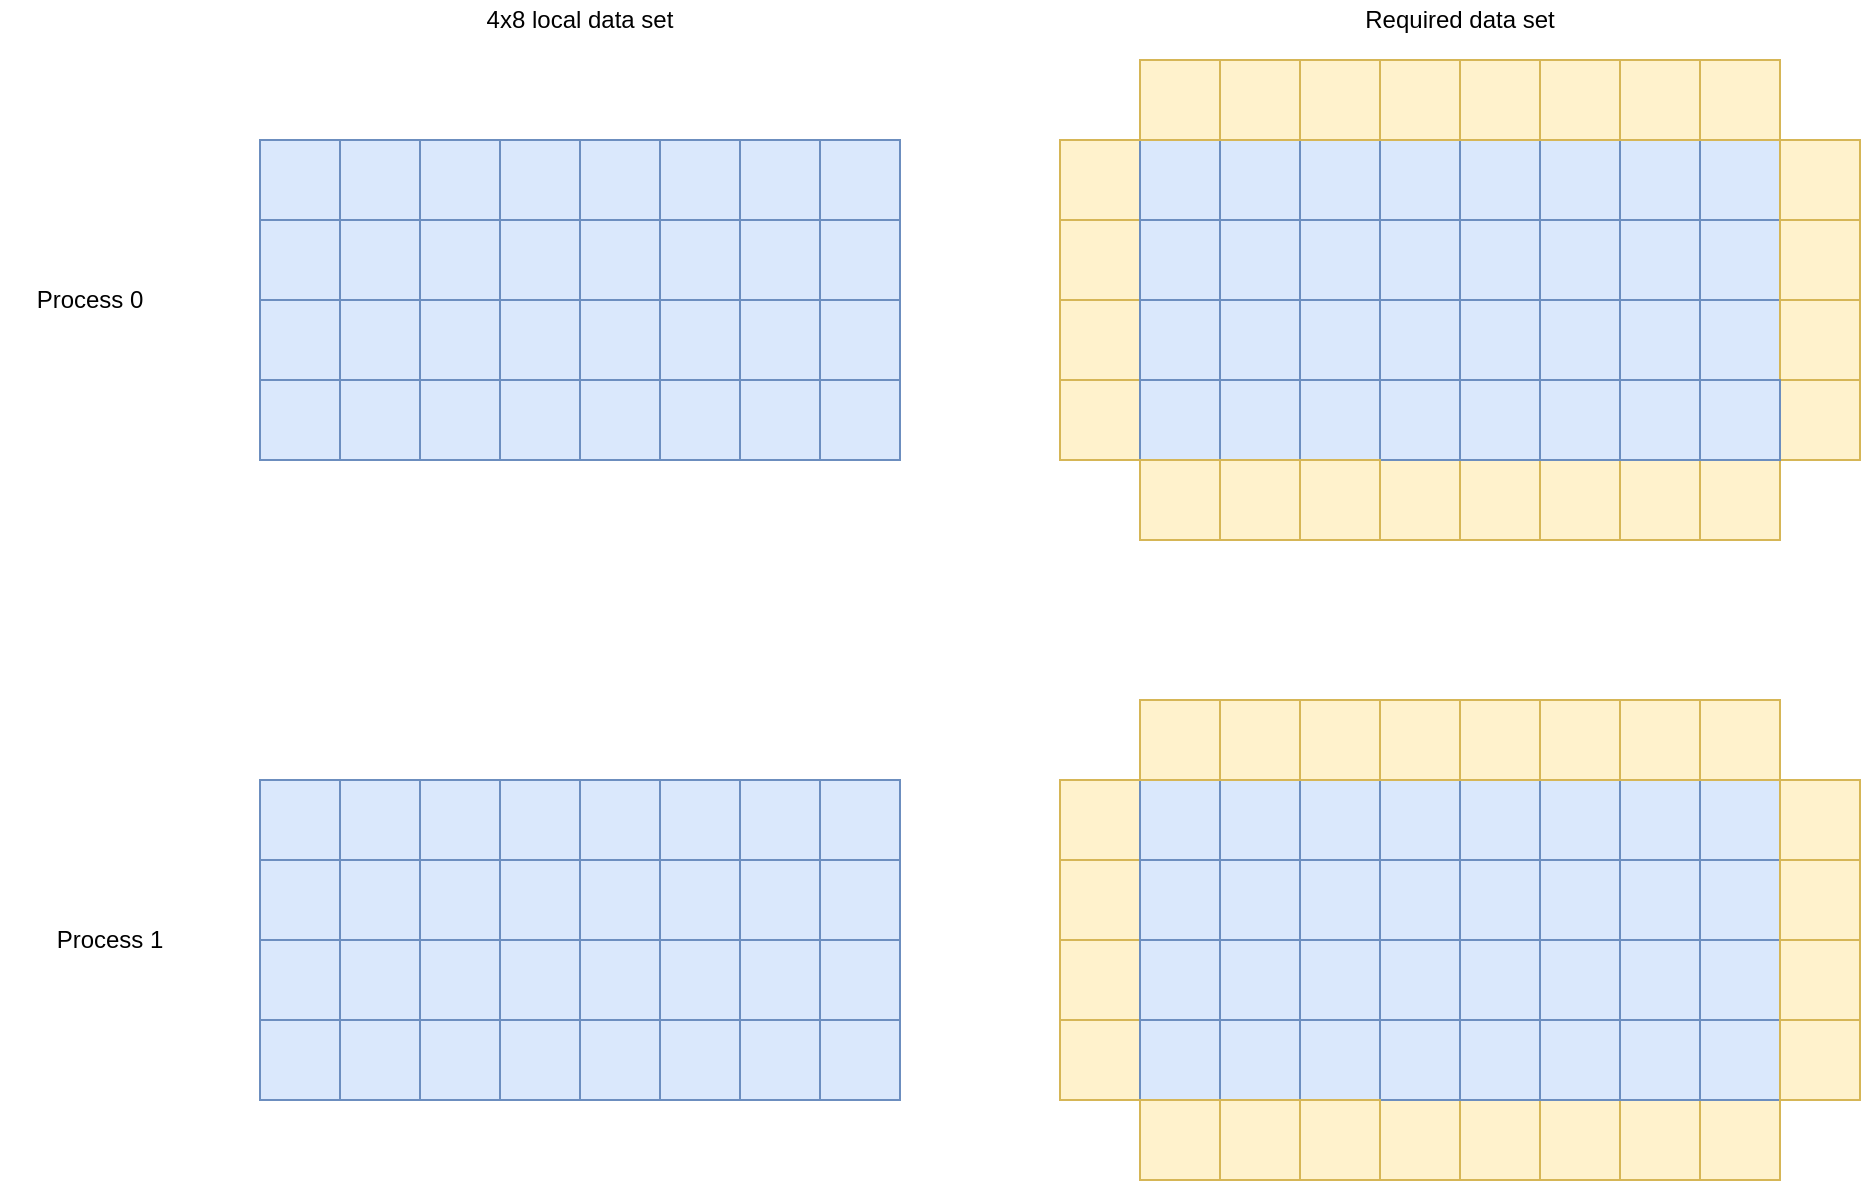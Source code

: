 <mxfile version="13.9.7" type="github"><diagram id="HZfbI1szdyYGrwidaAlg" name="Page-1"><mxGraphModel dx="1650" dy="1141" grid="1" gridSize="10" guides="1" tooltips="1" connect="1" arrows="1" fold="1" page="1" pageScale="1" pageWidth="850" pageHeight="1100" math="0" shadow="0"><root><mxCell id="0"/><mxCell id="1" parent="0"/><mxCell id="8Pho85jAipTzLvh0HM8t-1" value="" style="rounded=0;whiteSpace=wrap;html=1;fillColor=#dae8fc;strokeColor=#6c8ebf;" parent="1" vertex="1"><mxGeometry y="160" width="40" height="40" as="geometry"/></mxCell><mxCell id="8Pho85jAipTzLvh0HM8t-2" value="" style="rounded=0;whiteSpace=wrap;html=1;fillColor=#dae8fc;strokeColor=#6c8ebf;" parent="1" vertex="1"><mxGeometry y="200" width="40" height="40" as="geometry"/></mxCell><mxCell id="8Pho85jAipTzLvh0HM8t-3" value="" style="rounded=0;whiteSpace=wrap;html=1;fillColor=#dae8fc;strokeColor=#6c8ebf;" parent="1" vertex="1"><mxGeometry y="240" width="40" height="40" as="geometry"/></mxCell><mxCell id="8Pho85jAipTzLvh0HM8t-4" value="" style="rounded=0;whiteSpace=wrap;html=1;fillColor=#dae8fc;strokeColor=#6c8ebf;" parent="1" vertex="1"><mxGeometry x="40" y="160" width="40" height="40" as="geometry"/></mxCell><mxCell id="8Pho85jAipTzLvh0HM8t-5" value="" style="rounded=0;whiteSpace=wrap;html=1;fillColor=#dae8fc;strokeColor=#6c8ebf;" parent="1" vertex="1"><mxGeometry x="40" y="200" width="40" height="40" as="geometry"/></mxCell><mxCell id="8Pho85jAipTzLvh0HM8t-6" value="" style="rounded=0;whiteSpace=wrap;html=1;fillColor=#dae8fc;strokeColor=#6c8ebf;" parent="1" vertex="1"><mxGeometry x="40" y="240" width="40" height="40" as="geometry"/></mxCell><mxCell id="8Pho85jAipTzLvh0HM8t-7" value="" style="rounded=0;whiteSpace=wrap;html=1;fillColor=#dae8fc;strokeColor=#6c8ebf;" parent="1" vertex="1"><mxGeometry x="80" y="160" width="40" height="40" as="geometry"/></mxCell><mxCell id="8Pho85jAipTzLvh0HM8t-8" value="" style="rounded=0;whiteSpace=wrap;html=1;fillColor=#dae8fc;strokeColor=#6c8ebf;" parent="1" vertex="1"><mxGeometry x="80" y="200" width="40" height="40" as="geometry"/></mxCell><mxCell id="8Pho85jAipTzLvh0HM8t-9" value="" style="rounded=0;whiteSpace=wrap;html=1;fillColor=#dae8fc;strokeColor=#6c8ebf;" parent="1" vertex="1"><mxGeometry x="80" y="240" width="40" height="40" as="geometry"/></mxCell><mxCell id="8Pho85jAipTzLvh0HM8t-10" value="" style="rounded=0;whiteSpace=wrap;html=1;fillColor=#dae8fc;strokeColor=#6c8ebf;" parent="1" vertex="1"><mxGeometry x="120" y="160" width="40" height="40" as="geometry"/></mxCell><mxCell id="8Pho85jAipTzLvh0HM8t-11" value="" style="rounded=0;whiteSpace=wrap;html=1;fillColor=#dae8fc;strokeColor=#6c8ebf;" parent="1" vertex="1"><mxGeometry x="120" y="200" width="40" height="40" as="geometry"/></mxCell><mxCell id="8Pho85jAipTzLvh0HM8t-12" value="" style="rounded=0;whiteSpace=wrap;html=1;fillColor=#dae8fc;strokeColor=#6c8ebf;" parent="1" vertex="1"><mxGeometry x="120" y="240" width="40" height="40" as="geometry"/></mxCell><mxCell id="8Pho85jAipTzLvh0HM8t-13" value="" style="rounded=0;whiteSpace=wrap;html=1;fillColor=#dae8fc;strokeColor=#6c8ebf;" parent="1" vertex="1"><mxGeometry x="160" y="160" width="40" height="40" as="geometry"/></mxCell><mxCell id="8Pho85jAipTzLvh0HM8t-14" value="" style="rounded=0;whiteSpace=wrap;html=1;fillColor=#dae8fc;strokeColor=#6c8ebf;" parent="1" vertex="1"><mxGeometry x="160" y="200" width="40" height="40" as="geometry"/></mxCell><mxCell id="8Pho85jAipTzLvh0HM8t-15" value="" style="rounded=0;whiteSpace=wrap;html=1;fillColor=#dae8fc;strokeColor=#6c8ebf;" parent="1" vertex="1"><mxGeometry x="160" y="240" width="40" height="40" as="geometry"/></mxCell><mxCell id="8Pho85jAipTzLvh0HM8t-16" value="Process 0" style="text;html=1;strokeColor=none;fillColor=none;align=center;verticalAlign=middle;whiteSpace=wrap;rounded=0;" parent="1" vertex="1"><mxGeometry x="-130" y="230" width="90" height="20" as="geometry"/></mxCell><mxCell id="8Pho85jAipTzLvh0HM8t-17" value="4x8 local data set" style="text;html=1;strokeColor=none;fillColor=none;align=center;verticalAlign=middle;whiteSpace=wrap;rounded=0;" parent="1" vertex="1"><mxGeometry x="100" y="90" width="120" height="20" as="geometry"/></mxCell><mxCell id="8Pho85jAipTzLvh0HM8t-18" value="Process 1" style="text;html=1;strokeColor=none;fillColor=none;align=center;verticalAlign=middle;whiteSpace=wrap;rounded=0;" parent="1" vertex="1"><mxGeometry x="-120" y="550" width="90" height="20" as="geometry"/></mxCell><mxCell id="8Pho85jAipTzLvh0HM8t-19" value="" style="rounded=0;whiteSpace=wrap;html=1;fillColor=#dae8fc;strokeColor=#6c8ebf;" parent="1" vertex="1"><mxGeometry x="120" y="480" width="40" height="40" as="geometry"/></mxCell><mxCell id="8Pho85jAipTzLvh0HM8t-20" value="" style="rounded=0;whiteSpace=wrap;html=1;fillColor=#dae8fc;strokeColor=#6c8ebf;" parent="1" vertex="1"><mxGeometry x="120" y="520" width="40" height="40" as="geometry"/></mxCell><mxCell id="8Pho85jAipTzLvh0HM8t-21" value="" style="rounded=0;whiteSpace=wrap;html=1;fillColor=#dae8fc;strokeColor=#6c8ebf;" parent="1" vertex="1"><mxGeometry y="560" width="40" height="40" as="geometry"/></mxCell><mxCell id="8Pho85jAipTzLvh0HM8t-22" value="" style="rounded=0;whiteSpace=wrap;html=1;fillColor=#dae8fc;strokeColor=#6c8ebf;" parent="1" vertex="1"><mxGeometry x="40" y="480" width="40" height="40" as="geometry"/></mxCell><mxCell id="8Pho85jAipTzLvh0HM8t-23" value="" style="rounded=0;whiteSpace=wrap;html=1;fillColor=#dae8fc;strokeColor=#6c8ebf;" parent="1" vertex="1"><mxGeometry x="40" y="520" width="40" height="40" as="geometry"/></mxCell><mxCell id="8Pho85jAipTzLvh0HM8t-24" value="" style="rounded=0;whiteSpace=wrap;html=1;fillColor=#dae8fc;strokeColor=#6c8ebf;" parent="1" vertex="1"><mxGeometry x="40" y="560" width="40" height="40" as="geometry"/></mxCell><mxCell id="8Pho85jAipTzLvh0HM8t-25" value="" style="rounded=0;whiteSpace=wrap;html=1;fillColor=#dae8fc;strokeColor=#6c8ebf;" parent="1" vertex="1"><mxGeometry x="80" y="480" width="40" height="40" as="geometry"/></mxCell><mxCell id="8Pho85jAipTzLvh0HM8t-26" value="" style="rounded=0;whiteSpace=wrap;html=1;fillColor=#dae8fc;strokeColor=#6c8ebf;" parent="1" vertex="1"><mxGeometry x="80" y="520" width="40" height="40" as="geometry"/></mxCell><mxCell id="8Pho85jAipTzLvh0HM8t-27" value="" style="rounded=0;whiteSpace=wrap;html=1;fillColor=#dae8fc;strokeColor=#6c8ebf;" parent="1" vertex="1"><mxGeometry x="80" y="560" width="40" height="40" as="geometry"/></mxCell><mxCell id="8Pho85jAipTzLvh0HM8t-29" value="" style="rounded=0;whiteSpace=wrap;html=1;fillColor=#dae8fc;strokeColor=#6c8ebf;" parent="1" vertex="1"><mxGeometry y="520" width="40" height="40" as="geometry"/></mxCell><mxCell id="8Pho85jAipTzLvh0HM8t-30" value="" style="rounded=0;whiteSpace=wrap;html=1;fillColor=#dae8fc;strokeColor=#6c8ebf;" parent="1" vertex="1"><mxGeometry x="120" y="560" width="40" height="40" as="geometry"/></mxCell><mxCell id="8Pho85jAipTzLvh0HM8t-31" value="" style="rounded=0;whiteSpace=wrap;html=1;fillColor=#dae8fc;strokeColor=#6c8ebf;" parent="1" vertex="1"><mxGeometry x="160" y="480" width="40" height="40" as="geometry"/></mxCell><mxCell id="8Pho85jAipTzLvh0HM8t-32" value="" style="rounded=0;whiteSpace=wrap;html=1;fillColor=#dae8fc;strokeColor=#6c8ebf;" parent="1" vertex="1"><mxGeometry x="160" y="520" width="40" height="40" as="geometry"/></mxCell><mxCell id="8Pho85jAipTzLvh0HM8t-33" value="" style="rounded=0;whiteSpace=wrap;html=1;fillColor=#dae8fc;strokeColor=#6c8ebf;" parent="1" vertex="1"><mxGeometry x="160" y="560" width="40" height="40" as="geometry"/></mxCell><mxCell id="8Pho85jAipTzLvh0HM8t-40" value="" style="rounded=0;whiteSpace=wrap;html=1;fillColor=#dae8fc;strokeColor=#6c8ebf;" parent="1" vertex="1"><mxGeometry x="560" y="160" width="40" height="40" as="geometry"/></mxCell><mxCell id="8Pho85jAipTzLvh0HM8t-41" value="" style="rounded=0;whiteSpace=wrap;html=1;fillColor=#dae8fc;strokeColor=#6c8ebf;" parent="1" vertex="1"><mxGeometry x="560" y="200" width="40" height="40" as="geometry"/></mxCell><mxCell id="8Pho85jAipTzLvh0HM8t-42" value="" style="rounded=0;whiteSpace=wrap;html=1;fillColor=#dae8fc;strokeColor=#6c8ebf;" parent="1" vertex="1"><mxGeometry x="560" y="240" width="40" height="40" as="geometry"/></mxCell><mxCell id="8Pho85jAipTzLvh0HM8t-43" value="" style="rounded=0;whiteSpace=wrap;html=1;fillColor=#dae8fc;strokeColor=#6c8ebf;" parent="1" vertex="1"><mxGeometry x="600" y="160" width="40" height="40" as="geometry"/></mxCell><mxCell id="8Pho85jAipTzLvh0HM8t-44" value="" style="rounded=0;whiteSpace=wrap;html=1;fillColor=#dae8fc;strokeColor=#6c8ebf;" parent="1" vertex="1"><mxGeometry x="600" y="200" width="40" height="40" as="geometry"/></mxCell><mxCell id="8Pho85jAipTzLvh0HM8t-45" value="" style="rounded=0;whiteSpace=wrap;html=1;fillColor=#dae8fc;strokeColor=#6c8ebf;" parent="1" vertex="1"><mxGeometry x="600" y="240" width="40" height="40" as="geometry"/></mxCell><mxCell id="8Pho85jAipTzLvh0HM8t-46" value="" style="rounded=0;whiteSpace=wrap;html=1;fillColor=#dae8fc;strokeColor=#6c8ebf;" parent="1" vertex="1"><mxGeometry x="640" y="160" width="40" height="40" as="geometry"/></mxCell><mxCell id="8Pho85jAipTzLvh0HM8t-47" value="" style="rounded=0;whiteSpace=wrap;html=1;fillColor=#dae8fc;strokeColor=#6c8ebf;" parent="1" vertex="1"><mxGeometry x="640" y="200" width="40" height="40" as="geometry"/></mxCell><mxCell id="8Pho85jAipTzLvh0HM8t-48" value="" style="rounded=0;whiteSpace=wrap;html=1;fillColor=#dae8fc;strokeColor=#6c8ebf;" parent="1" vertex="1"><mxGeometry x="640" y="240" width="40" height="40" as="geometry"/></mxCell><mxCell id="8Pho85jAipTzLvh0HM8t-49" value="" style="rounded=0;whiteSpace=wrap;html=1;fillColor=#dae8fc;strokeColor=#6c8ebf;" parent="1" vertex="1"><mxGeometry x="680" y="160" width="40" height="40" as="geometry"/></mxCell><mxCell id="8Pho85jAipTzLvh0HM8t-50" value="" style="rounded=0;whiteSpace=wrap;html=1;fillColor=#dae8fc;strokeColor=#6c8ebf;" parent="1" vertex="1"><mxGeometry x="680" y="200" width="40" height="40" as="geometry"/></mxCell><mxCell id="8Pho85jAipTzLvh0HM8t-51" value="" style="rounded=0;whiteSpace=wrap;html=1;fillColor=#dae8fc;strokeColor=#6c8ebf;" parent="1" vertex="1"><mxGeometry x="680" y="240" width="40" height="40" as="geometry"/></mxCell><mxCell id="8Pho85jAipTzLvh0HM8t-52" value="" style="rounded=0;whiteSpace=wrap;html=1;fillColor=#dae8fc;strokeColor=#6c8ebf;" parent="1" vertex="1"><mxGeometry x="720" y="160" width="40" height="40" as="geometry"/></mxCell><mxCell id="8Pho85jAipTzLvh0HM8t-53" value="" style="rounded=0;whiteSpace=wrap;html=1;fillColor=#dae8fc;strokeColor=#6c8ebf;" parent="1" vertex="1"><mxGeometry x="720" y="200" width="40" height="40" as="geometry"/></mxCell><mxCell id="8Pho85jAipTzLvh0HM8t-54" value="" style="rounded=0;whiteSpace=wrap;html=1;fillColor=#dae8fc;strokeColor=#6c8ebf;" parent="1" vertex="1"><mxGeometry x="720" y="240" width="40" height="40" as="geometry"/></mxCell><mxCell id="8Pho85jAipTzLvh0HM8t-55" value="Required data set" style="text;html=1;strokeColor=none;fillColor=none;align=center;verticalAlign=middle;whiteSpace=wrap;rounded=0;" parent="1" vertex="1"><mxGeometry x="540" y="90" width="120" height="20" as="geometry"/></mxCell><mxCell id="8Pho85jAipTzLvh0HM8t-56" value="" style="rounded=0;whiteSpace=wrap;html=1;fillColor=#fff2cc;strokeColor=#d6b656;" parent="1" vertex="1"><mxGeometry x="400" y="160" width="40" height="40" as="geometry"/></mxCell><mxCell id="8Pho85jAipTzLvh0HM8t-57" value="" style="rounded=0;whiteSpace=wrap;html=1;fillColor=#fff2cc;strokeColor=#d6b656;" parent="1" vertex="1"><mxGeometry x="400" y="200" width="40" height="40" as="geometry"/></mxCell><mxCell id="8Pho85jAipTzLvh0HM8t-58" value="" style="rounded=0;whiteSpace=wrap;html=1;fillColor=#fff2cc;strokeColor=#d6b656;" parent="1" vertex="1"><mxGeometry x="400" y="240" width="40" height="40" as="geometry"/></mxCell><mxCell id="8Pho85jAipTzLvh0HM8t-59" value="" style="rounded=0;whiteSpace=wrap;html=1;fillColor=#fff2cc;strokeColor=#d6b656;" parent="1" vertex="1"><mxGeometry x="760" y="160" width="40" height="40" as="geometry"/></mxCell><mxCell id="8Pho85jAipTzLvh0HM8t-60" value="" style="rounded=0;whiteSpace=wrap;html=1;fillColor=#fff2cc;strokeColor=#d6b656;" parent="1" vertex="1"><mxGeometry x="760" y="200" width="40" height="40" as="geometry"/></mxCell><mxCell id="8Pho85jAipTzLvh0HM8t-61" value="" style="rounded=0;whiteSpace=wrap;html=1;fillColor=#fff2cc;strokeColor=#d6b656;" parent="1" vertex="1"><mxGeometry x="760" y="240" width="40" height="40" as="geometry"/></mxCell><mxCell id="8Pho85jAipTzLvh0HM8t-62" value="" style="rounded=0;whiteSpace=wrap;html=1;fillColor=#fff2cc;strokeColor=#d6b656;" parent="1" vertex="1"><mxGeometry x="560" y="120" width="40" height="40" as="geometry"/></mxCell><mxCell id="8Pho85jAipTzLvh0HM8t-63" value="" style="rounded=0;whiteSpace=wrap;html=1;fillColor=#fff2cc;strokeColor=#d6b656;" parent="1" vertex="1"><mxGeometry x="600" y="120" width="40" height="40" as="geometry"/></mxCell><mxCell id="8Pho85jAipTzLvh0HM8t-64" value="" style="rounded=0;whiteSpace=wrap;html=1;fillColor=#fff2cc;strokeColor=#d6b656;" parent="1" vertex="1"><mxGeometry x="640" y="120" width="40" height="40" as="geometry"/></mxCell><mxCell id="8Pho85jAipTzLvh0HM8t-65" value="" style="rounded=0;whiteSpace=wrap;html=1;fillColor=#fff2cc;strokeColor=#d6b656;" parent="1" vertex="1"><mxGeometry x="680" y="120" width="40" height="40" as="geometry"/></mxCell><mxCell id="8Pho85jAipTzLvh0HM8t-66" value="" style="rounded=0;whiteSpace=wrap;html=1;fillColor=#fff2cc;strokeColor=#d6b656;" parent="1" vertex="1"><mxGeometry x="720" y="120" width="40" height="40" as="geometry"/></mxCell><mxCell id="8Pho85jAipTzLvh0HM8t-68" value="" style="rounded=0;whiteSpace=wrap;html=1;fillColor=#fff2cc;strokeColor=#d6b656;" parent="1" vertex="1"><mxGeometry x="560" y="320" width="40" height="40" as="geometry"/></mxCell><mxCell id="8Pho85jAipTzLvh0HM8t-69" value="" style="rounded=0;whiteSpace=wrap;html=1;fillColor=#fff2cc;strokeColor=#d6b656;" parent="1" vertex="1"><mxGeometry x="600" y="320" width="40" height="40" as="geometry"/></mxCell><mxCell id="8Pho85jAipTzLvh0HM8t-70" value="" style="rounded=0;whiteSpace=wrap;html=1;fillColor=#fff2cc;strokeColor=#d6b656;" parent="1" vertex="1"><mxGeometry x="640" y="320" width="40" height="40" as="geometry"/></mxCell><mxCell id="8Pho85jAipTzLvh0HM8t-71" value="" style="rounded=0;whiteSpace=wrap;html=1;fillColor=#fff2cc;strokeColor=#d6b656;" parent="1" vertex="1"><mxGeometry x="680" y="320" width="40" height="40" as="geometry"/></mxCell><mxCell id="8Pho85jAipTzLvh0HM8t-72" value="" style="rounded=0;whiteSpace=wrap;html=1;fillColor=#fff2cc;strokeColor=#d6b656;" parent="1" vertex="1"><mxGeometry x="720" y="320" width="40" height="40" as="geometry"/></mxCell><mxCell id="8Pho85jAipTzLvh0HM8t-73" value="" style="rounded=0;whiteSpace=wrap;html=1;fillColor=#dae8fc;strokeColor=#6c8ebf;" parent="1" vertex="1"><mxGeometry x="560" y="480" width="40" height="40" as="geometry"/></mxCell><mxCell id="8Pho85jAipTzLvh0HM8t-74" value="" style="rounded=0;whiteSpace=wrap;html=1;fillColor=#dae8fc;strokeColor=#6c8ebf;" parent="1" vertex="1"><mxGeometry x="560" y="520" width="40" height="40" as="geometry"/></mxCell><mxCell id="8Pho85jAipTzLvh0HM8t-75" value="" style="rounded=0;whiteSpace=wrap;html=1;fillColor=#dae8fc;strokeColor=#6c8ebf;" parent="1" vertex="1"><mxGeometry x="560" y="560" width="40" height="40" as="geometry"/></mxCell><mxCell id="8Pho85jAipTzLvh0HM8t-76" value="" style="rounded=0;whiteSpace=wrap;html=1;fillColor=#dae8fc;strokeColor=#6c8ebf;" parent="1" vertex="1"><mxGeometry x="600" y="480" width="40" height="40" as="geometry"/></mxCell><mxCell id="8Pho85jAipTzLvh0HM8t-77" value="" style="rounded=0;whiteSpace=wrap;html=1;fillColor=#dae8fc;strokeColor=#6c8ebf;" parent="1" vertex="1"><mxGeometry x="600" y="520" width="40" height="40" as="geometry"/></mxCell><mxCell id="8Pho85jAipTzLvh0HM8t-78" value="" style="rounded=0;whiteSpace=wrap;html=1;fillColor=#dae8fc;strokeColor=#6c8ebf;" parent="1" vertex="1"><mxGeometry x="600" y="560" width="40" height="40" as="geometry"/></mxCell><mxCell id="8Pho85jAipTzLvh0HM8t-79" value="" style="rounded=0;whiteSpace=wrap;html=1;fillColor=#dae8fc;strokeColor=#6c8ebf;" parent="1" vertex="1"><mxGeometry x="640" y="480" width="40" height="40" as="geometry"/></mxCell><mxCell id="8Pho85jAipTzLvh0HM8t-80" value="" style="rounded=0;whiteSpace=wrap;html=1;fillColor=#dae8fc;strokeColor=#6c8ebf;" parent="1" vertex="1"><mxGeometry x="640" y="520" width="40" height="40" as="geometry"/></mxCell><mxCell id="8Pho85jAipTzLvh0HM8t-81" value="" style="rounded=0;whiteSpace=wrap;html=1;fillColor=#dae8fc;strokeColor=#6c8ebf;" parent="1" vertex="1"><mxGeometry x="640" y="560" width="40" height="40" as="geometry"/></mxCell><mxCell id="8Pho85jAipTzLvh0HM8t-82" value="" style="rounded=0;whiteSpace=wrap;html=1;fillColor=#dae8fc;strokeColor=#6c8ebf;" parent="1" vertex="1"><mxGeometry x="680" y="480" width="40" height="40" as="geometry"/></mxCell><mxCell id="8Pho85jAipTzLvh0HM8t-83" value="" style="rounded=0;whiteSpace=wrap;html=1;fillColor=#dae8fc;strokeColor=#6c8ebf;" parent="1" vertex="1"><mxGeometry x="680" y="520" width="40" height="40" as="geometry"/></mxCell><mxCell id="8Pho85jAipTzLvh0HM8t-84" value="" style="rounded=0;whiteSpace=wrap;html=1;fillColor=#dae8fc;strokeColor=#6c8ebf;" parent="1" vertex="1"><mxGeometry x="680" y="560" width="40" height="40" as="geometry"/></mxCell><mxCell id="8Pho85jAipTzLvh0HM8t-85" value="" style="rounded=0;whiteSpace=wrap;html=1;fillColor=#dae8fc;strokeColor=#6c8ebf;" parent="1" vertex="1"><mxGeometry x="720" y="480" width="40" height="40" as="geometry"/></mxCell><mxCell id="8Pho85jAipTzLvh0HM8t-86" value="" style="rounded=0;whiteSpace=wrap;html=1;fillColor=#dae8fc;strokeColor=#6c8ebf;" parent="1" vertex="1"><mxGeometry x="720" y="520" width="40" height="40" as="geometry"/></mxCell><mxCell id="8Pho85jAipTzLvh0HM8t-87" value="" style="rounded=0;whiteSpace=wrap;html=1;fillColor=#dae8fc;strokeColor=#6c8ebf;" parent="1" vertex="1"><mxGeometry x="720" y="560" width="40" height="40" as="geometry"/></mxCell><mxCell id="8Pho85jAipTzLvh0HM8t-88" value="" style="rounded=0;whiteSpace=wrap;html=1;fillColor=#fff2cc;strokeColor=#d6b656;" parent="1" vertex="1"><mxGeometry x="400" y="480" width="40" height="40" as="geometry"/></mxCell><mxCell id="8Pho85jAipTzLvh0HM8t-89" value="" style="rounded=0;whiteSpace=wrap;html=1;fillColor=#fff2cc;strokeColor=#d6b656;" parent="1" vertex="1"><mxGeometry x="400" y="520" width="40" height="40" as="geometry"/></mxCell><mxCell id="8Pho85jAipTzLvh0HM8t-90" value="" style="rounded=0;whiteSpace=wrap;html=1;fillColor=#fff2cc;strokeColor=#d6b656;" parent="1" vertex="1"><mxGeometry x="400" y="560" width="40" height="40" as="geometry"/></mxCell><mxCell id="8Pho85jAipTzLvh0HM8t-91" value="" style="rounded=0;whiteSpace=wrap;html=1;fillColor=#fff2cc;strokeColor=#d6b656;" parent="1" vertex="1"><mxGeometry x="760" y="480" width="40" height="40" as="geometry"/></mxCell><mxCell id="8Pho85jAipTzLvh0HM8t-92" value="" style="rounded=0;whiteSpace=wrap;html=1;fillColor=#fff2cc;strokeColor=#d6b656;" parent="1" vertex="1"><mxGeometry x="760" y="520" width="40" height="40" as="geometry"/></mxCell><mxCell id="8Pho85jAipTzLvh0HM8t-93" value="" style="rounded=0;whiteSpace=wrap;html=1;fillColor=#fff2cc;strokeColor=#d6b656;" parent="1" vertex="1"><mxGeometry x="760" y="560" width="40" height="40" as="geometry"/></mxCell><mxCell id="8Pho85jAipTzLvh0HM8t-94" value="" style="rounded=0;whiteSpace=wrap;html=1;fillColor=#fff2cc;strokeColor=#d6b656;" parent="1" vertex="1"><mxGeometry x="560" y="440" width="40" height="40" as="geometry"/></mxCell><mxCell id="8Pho85jAipTzLvh0HM8t-95" value="" style="rounded=0;whiteSpace=wrap;html=1;fillColor=#fff2cc;strokeColor=#d6b656;" parent="1" vertex="1"><mxGeometry x="600" y="440" width="40" height="40" as="geometry"/></mxCell><mxCell id="8Pho85jAipTzLvh0HM8t-96" value="" style="rounded=0;whiteSpace=wrap;html=1;fillColor=#fff2cc;strokeColor=#d6b656;" parent="1" vertex="1"><mxGeometry x="640" y="440" width="40" height="40" as="geometry"/></mxCell><mxCell id="8Pho85jAipTzLvh0HM8t-97" value="" style="rounded=0;whiteSpace=wrap;html=1;fillColor=#fff2cc;strokeColor=#d6b656;" parent="1" vertex="1"><mxGeometry x="680" y="440" width="40" height="40" as="geometry"/></mxCell><mxCell id="8Pho85jAipTzLvh0HM8t-98" value="" style="rounded=0;whiteSpace=wrap;html=1;fillColor=#fff2cc;strokeColor=#d6b656;" parent="1" vertex="1"><mxGeometry x="720" y="440" width="40" height="40" as="geometry"/></mxCell><mxCell id="8Pho85jAipTzLvh0HM8t-104" value="" style="rounded=0;whiteSpace=wrap;html=1;fillColor=#dae8fc;strokeColor=#6c8ebf;" parent="1" vertex="1"><mxGeometry y="280" width="40" height="40" as="geometry"/></mxCell><mxCell id="8Pho85jAipTzLvh0HM8t-105" value="" style="rounded=0;whiteSpace=wrap;html=1;fillColor=#dae8fc;strokeColor=#6c8ebf;" parent="1" vertex="1"><mxGeometry x="40" y="280" width="40" height="40" as="geometry"/></mxCell><mxCell id="8Pho85jAipTzLvh0HM8t-106" value="" style="rounded=0;whiteSpace=wrap;html=1;fillColor=#dae8fc;strokeColor=#6c8ebf;" parent="1" vertex="1"><mxGeometry x="80" y="280" width="40" height="40" as="geometry"/></mxCell><mxCell id="8Pho85jAipTzLvh0HM8t-107" value="" style="rounded=0;whiteSpace=wrap;html=1;fillColor=#dae8fc;strokeColor=#6c8ebf;" parent="1" vertex="1"><mxGeometry x="120" y="280" width="40" height="40" as="geometry"/></mxCell><mxCell id="8Pho85jAipTzLvh0HM8t-108" value="" style="rounded=0;whiteSpace=wrap;html=1;fillColor=#dae8fc;strokeColor=#6c8ebf;" parent="1" vertex="1"><mxGeometry x="160" y="280" width="40" height="40" as="geometry"/></mxCell><mxCell id="8Pho85jAipTzLvh0HM8t-109" value="" style="rounded=0;whiteSpace=wrap;html=1;fillColor=#dae8fc;strokeColor=#6c8ebf;" parent="1" vertex="1"><mxGeometry y="600" width="40" height="40" as="geometry"/></mxCell><mxCell id="8Pho85jAipTzLvh0HM8t-110" value="" style="rounded=0;whiteSpace=wrap;html=1;fillColor=#dae8fc;strokeColor=#6c8ebf;" parent="1" vertex="1"><mxGeometry x="40" y="600" width="40" height="40" as="geometry"/></mxCell><mxCell id="8Pho85jAipTzLvh0HM8t-111" value="" style="rounded=0;whiteSpace=wrap;html=1;fillColor=#dae8fc;strokeColor=#6c8ebf;" parent="1" vertex="1"><mxGeometry x="80" y="600" width="40" height="40" as="geometry"/></mxCell><mxCell id="8Pho85jAipTzLvh0HM8t-112" value="" style="rounded=0;whiteSpace=wrap;html=1;fillColor=#dae8fc;strokeColor=#6c8ebf;" parent="1" vertex="1"><mxGeometry x="120" y="600" width="40" height="40" as="geometry"/></mxCell><mxCell id="8Pho85jAipTzLvh0HM8t-113" value="" style="rounded=0;whiteSpace=wrap;html=1;fillColor=#dae8fc;strokeColor=#6c8ebf;" parent="1" vertex="1"><mxGeometry x="160" y="600" width="40" height="40" as="geometry"/></mxCell><mxCell id="8Pho85jAipTzLvh0HM8t-114" value="" style="rounded=0;whiteSpace=wrap;html=1;fillColor=#fff2cc;strokeColor=#d6b656;" parent="1" vertex="1"><mxGeometry x="560" y="640" width="40" height="40" as="geometry"/></mxCell><mxCell id="8Pho85jAipTzLvh0HM8t-115" value="" style="rounded=0;whiteSpace=wrap;html=1;fillColor=#fff2cc;strokeColor=#d6b656;" parent="1" vertex="1"><mxGeometry x="600" y="640" width="40" height="40" as="geometry"/></mxCell><mxCell id="8Pho85jAipTzLvh0HM8t-116" value="" style="rounded=0;whiteSpace=wrap;html=1;fillColor=#fff2cc;strokeColor=#d6b656;" parent="1" vertex="1"><mxGeometry x="640" y="640" width="40" height="40" as="geometry"/></mxCell><mxCell id="8Pho85jAipTzLvh0HM8t-117" value="" style="rounded=0;whiteSpace=wrap;html=1;fillColor=#fff2cc;strokeColor=#d6b656;" parent="1" vertex="1"><mxGeometry x="680" y="640" width="40" height="40" as="geometry"/></mxCell><mxCell id="8Pho85jAipTzLvh0HM8t-118" value="" style="rounded=0;whiteSpace=wrap;html=1;fillColor=#fff2cc;strokeColor=#d6b656;" parent="1" vertex="1"><mxGeometry x="720" y="640" width="40" height="40" as="geometry"/></mxCell><mxCell id="8Pho85jAipTzLvh0HM8t-119" value="" style="rounded=0;whiteSpace=wrap;html=1;fillColor=#dae8fc;strokeColor=#6c8ebf;" parent="1" vertex="1"><mxGeometry x="560" y="600" width="40" height="40" as="geometry"/></mxCell><mxCell id="8Pho85jAipTzLvh0HM8t-120" value="" style="rounded=0;whiteSpace=wrap;html=1;fillColor=#dae8fc;strokeColor=#6c8ebf;" parent="1" vertex="1"><mxGeometry x="600" y="600" width="40" height="40" as="geometry"/></mxCell><mxCell id="8Pho85jAipTzLvh0HM8t-121" value="" style="rounded=0;whiteSpace=wrap;html=1;fillColor=#dae8fc;strokeColor=#6c8ebf;" parent="1" vertex="1"><mxGeometry x="640" y="600" width="40" height="40" as="geometry"/></mxCell><mxCell id="8Pho85jAipTzLvh0HM8t-122" value="" style="rounded=0;whiteSpace=wrap;html=1;fillColor=#dae8fc;strokeColor=#6c8ebf;" parent="1" vertex="1"><mxGeometry x="680" y="600" width="40" height="40" as="geometry"/></mxCell><mxCell id="8Pho85jAipTzLvh0HM8t-123" value="" style="rounded=0;whiteSpace=wrap;html=1;fillColor=#dae8fc;strokeColor=#6c8ebf;" parent="1" vertex="1"><mxGeometry x="720" y="600" width="40" height="40" as="geometry"/></mxCell><mxCell id="8Pho85jAipTzLvh0HM8t-124" value="" style="rounded=0;whiteSpace=wrap;html=1;fillColor=#fff2cc;strokeColor=#d6b656;" parent="1" vertex="1"><mxGeometry x="400" y="600" width="40" height="40" as="geometry"/></mxCell><mxCell id="8Pho85jAipTzLvh0HM8t-125" value="" style="rounded=0;whiteSpace=wrap;html=1;fillColor=#fff2cc;strokeColor=#d6b656;" parent="1" vertex="1"><mxGeometry x="760" y="600" width="40" height="40" as="geometry"/></mxCell><mxCell id="8Pho85jAipTzLvh0HM8t-127" value="" style="rounded=0;whiteSpace=wrap;html=1;fillColor=#fff2cc;strokeColor=#d6b656;" parent="1" vertex="1"><mxGeometry x="400" y="280" width="40" height="40" as="geometry"/></mxCell><mxCell id="8Pho85jAipTzLvh0HM8t-128" value="" style="rounded=0;whiteSpace=wrap;html=1;fillColor=#fff2cc;strokeColor=#d6b656;" parent="1" vertex="1"><mxGeometry x="760" y="280" width="40" height="40" as="geometry"/></mxCell><mxCell id="8Pho85jAipTzLvh0HM8t-129" value="" style="rounded=0;whiteSpace=wrap;html=1;fillColor=#dae8fc;strokeColor=#6c8ebf;" parent="1" vertex="1"><mxGeometry x="560" y="280" width="40" height="40" as="geometry"/></mxCell><mxCell id="8Pho85jAipTzLvh0HM8t-130" value="" style="rounded=0;whiteSpace=wrap;html=1;fillColor=#dae8fc;strokeColor=#6c8ebf;" parent="1" vertex="1"><mxGeometry x="600" y="280" width="40" height="40" as="geometry"/></mxCell><mxCell id="8Pho85jAipTzLvh0HM8t-131" value="" style="rounded=0;whiteSpace=wrap;html=1;fillColor=#dae8fc;strokeColor=#6c8ebf;" parent="1" vertex="1"><mxGeometry x="640" y="280" width="40" height="40" as="geometry"/></mxCell><mxCell id="8Pho85jAipTzLvh0HM8t-132" value="" style="rounded=0;whiteSpace=wrap;html=1;fillColor=#dae8fc;strokeColor=#6c8ebf;" parent="1" vertex="1"><mxGeometry x="680" y="280" width="40" height="40" as="geometry"/></mxCell><mxCell id="8Pho85jAipTzLvh0HM8t-133" value="" style="rounded=0;whiteSpace=wrap;html=1;fillColor=#dae8fc;strokeColor=#6c8ebf;" parent="1" vertex="1"><mxGeometry x="720" y="280" width="40" height="40" as="geometry"/></mxCell><mxCell id="8Pho85jAipTzLvh0HM8t-134" value="" style="rounded=0;whiteSpace=wrap;html=1;fillColor=#dae8fc;strokeColor=#6c8ebf;" parent="1" vertex="1"><mxGeometry x="200" y="160" width="40" height="40" as="geometry"/></mxCell><mxCell id="8Pho85jAipTzLvh0HM8t-135" value="" style="rounded=0;whiteSpace=wrap;html=1;fillColor=#dae8fc;strokeColor=#6c8ebf;" parent="1" vertex="1"><mxGeometry x="200" y="200" width="40" height="40" as="geometry"/></mxCell><mxCell id="8Pho85jAipTzLvh0HM8t-136" value="" style="rounded=0;whiteSpace=wrap;html=1;fillColor=#dae8fc;strokeColor=#6c8ebf;" parent="1" vertex="1"><mxGeometry x="200" y="240" width="40" height="40" as="geometry"/></mxCell><mxCell id="8Pho85jAipTzLvh0HM8t-137" value="" style="rounded=0;whiteSpace=wrap;html=1;fillColor=#dae8fc;strokeColor=#6c8ebf;" parent="1" vertex="1"><mxGeometry x="240" y="160" width="40" height="40" as="geometry"/></mxCell><mxCell id="8Pho85jAipTzLvh0HM8t-138" value="" style="rounded=0;whiteSpace=wrap;html=1;fillColor=#dae8fc;strokeColor=#6c8ebf;" parent="1" vertex="1"><mxGeometry x="240" y="200" width="40" height="40" as="geometry"/></mxCell><mxCell id="8Pho85jAipTzLvh0HM8t-139" value="" style="rounded=0;whiteSpace=wrap;html=1;fillColor=#dae8fc;strokeColor=#6c8ebf;" parent="1" vertex="1"><mxGeometry x="240" y="240" width="40" height="40" as="geometry"/></mxCell><mxCell id="8Pho85jAipTzLvh0HM8t-140" value="" style="rounded=0;whiteSpace=wrap;html=1;fillColor=#dae8fc;strokeColor=#6c8ebf;" parent="1" vertex="1"><mxGeometry x="280" y="160" width="40" height="40" as="geometry"/></mxCell><mxCell id="8Pho85jAipTzLvh0HM8t-141" value="" style="rounded=0;whiteSpace=wrap;html=1;fillColor=#dae8fc;strokeColor=#6c8ebf;" parent="1" vertex="1"><mxGeometry x="280" y="200" width="40" height="40" as="geometry"/></mxCell><mxCell id="8Pho85jAipTzLvh0HM8t-142" value="" style="rounded=0;whiteSpace=wrap;html=1;fillColor=#dae8fc;strokeColor=#6c8ebf;" parent="1" vertex="1"><mxGeometry x="280" y="240" width="40" height="40" as="geometry"/></mxCell><mxCell id="8Pho85jAipTzLvh0HM8t-143" value="" style="rounded=0;whiteSpace=wrap;html=1;fillColor=#dae8fc;strokeColor=#6c8ebf;" parent="1" vertex="1"><mxGeometry x="200" y="280" width="40" height="40" as="geometry"/></mxCell><mxCell id="8Pho85jAipTzLvh0HM8t-144" value="" style="rounded=0;whiteSpace=wrap;html=1;fillColor=#dae8fc;strokeColor=#6c8ebf;" parent="1" vertex="1"><mxGeometry x="240" y="280" width="40" height="40" as="geometry"/></mxCell><mxCell id="8Pho85jAipTzLvh0HM8t-145" value="" style="rounded=0;whiteSpace=wrap;html=1;fillColor=#dae8fc;strokeColor=#6c8ebf;" parent="1" vertex="1"><mxGeometry x="280" y="280" width="40" height="40" as="geometry"/></mxCell><mxCell id="8Pho85jAipTzLvh0HM8t-146" value="" style="rounded=0;whiteSpace=wrap;html=1;fillColor=#dae8fc;strokeColor=#6c8ebf;" parent="1" vertex="1"><mxGeometry x="200" y="480" width="40" height="40" as="geometry"/></mxCell><mxCell id="8Pho85jAipTzLvh0HM8t-147" value="" style="rounded=0;whiteSpace=wrap;html=1;fillColor=#dae8fc;strokeColor=#6c8ebf;" parent="1" vertex="1"><mxGeometry x="200" y="520" width="40" height="40" as="geometry"/></mxCell><mxCell id="8Pho85jAipTzLvh0HM8t-148" value="" style="rounded=0;whiteSpace=wrap;html=1;fillColor=#dae8fc;strokeColor=#6c8ebf;" parent="1" vertex="1"><mxGeometry x="200" y="560" width="40" height="40" as="geometry"/></mxCell><mxCell id="8Pho85jAipTzLvh0HM8t-149" value="" style="rounded=0;whiteSpace=wrap;html=1;fillColor=#dae8fc;strokeColor=#6c8ebf;" parent="1" vertex="1"><mxGeometry x="240" y="480" width="40" height="40" as="geometry"/></mxCell><mxCell id="8Pho85jAipTzLvh0HM8t-150" value="" style="rounded=0;whiteSpace=wrap;html=1;fillColor=#dae8fc;strokeColor=#6c8ebf;" parent="1" vertex="1"><mxGeometry x="240" y="520" width="40" height="40" as="geometry"/></mxCell><mxCell id="8Pho85jAipTzLvh0HM8t-151" value="" style="rounded=0;whiteSpace=wrap;html=1;fillColor=#dae8fc;strokeColor=#6c8ebf;" parent="1" vertex="1"><mxGeometry x="240" y="560" width="40" height="40" as="geometry"/></mxCell><mxCell id="8Pho85jAipTzLvh0HM8t-152" value="" style="rounded=0;whiteSpace=wrap;html=1;fillColor=#dae8fc;strokeColor=#6c8ebf;" parent="1" vertex="1"><mxGeometry x="280" y="480" width="40" height="40" as="geometry"/></mxCell><mxCell id="8Pho85jAipTzLvh0HM8t-153" value="" style="rounded=0;whiteSpace=wrap;html=1;fillColor=#dae8fc;strokeColor=#6c8ebf;" parent="1" vertex="1"><mxGeometry x="280" y="520" width="40" height="40" as="geometry"/></mxCell><mxCell id="8Pho85jAipTzLvh0HM8t-154" value="" style="rounded=0;whiteSpace=wrap;html=1;fillColor=#dae8fc;strokeColor=#6c8ebf;" parent="1" vertex="1"><mxGeometry x="280" y="560" width="40" height="40" as="geometry"/></mxCell><mxCell id="8Pho85jAipTzLvh0HM8t-155" value="" style="rounded=0;whiteSpace=wrap;html=1;fillColor=#dae8fc;strokeColor=#6c8ebf;" parent="1" vertex="1"><mxGeometry x="200" y="600" width="40" height="40" as="geometry"/></mxCell><mxCell id="8Pho85jAipTzLvh0HM8t-156" value="" style="rounded=0;whiteSpace=wrap;html=1;fillColor=#dae8fc;strokeColor=#6c8ebf;" parent="1" vertex="1"><mxGeometry x="240" y="600" width="40" height="40" as="geometry"/></mxCell><mxCell id="8Pho85jAipTzLvh0HM8t-157" value="" style="rounded=0;whiteSpace=wrap;html=1;fillColor=#dae8fc;strokeColor=#6c8ebf;" parent="1" vertex="1"><mxGeometry x="280" y="600" width="40" height="40" as="geometry"/></mxCell><mxCell id="8Pho85jAipTzLvh0HM8t-158" value="" style="rounded=0;whiteSpace=wrap;html=1;fillColor=#dae8fc;strokeColor=#6c8ebf;" parent="1" vertex="1"><mxGeometry y="480" width="40" height="40" as="geometry"/></mxCell><mxCell id="8Pho85jAipTzLvh0HM8t-159" value="" style="rounded=0;whiteSpace=wrap;html=1;fillColor=#dae8fc;strokeColor=#6c8ebf;" parent="1" vertex="1"><mxGeometry x="440" y="160" width="40" height="40" as="geometry"/></mxCell><mxCell id="8Pho85jAipTzLvh0HM8t-160" value="" style="rounded=0;whiteSpace=wrap;html=1;fillColor=#dae8fc;strokeColor=#6c8ebf;" parent="1" vertex="1"><mxGeometry x="440" y="200" width="40" height="40" as="geometry"/></mxCell><mxCell id="8Pho85jAipTzLvh0HM8t-161" value="" style="rounded=0;whiteSpace=wrap;html=1;fillColor=#dae8fc;strokeColor=#6c8ebf;" parent="1" vertex="1"><mxGeometry x="440" y="240" width="40" height="40" as="geometry"/></mxCell><mxCell id="8Pho85jAipTzLvh0HM8t-162" value="" style="rounded=0;whiteSpace=wrap;html=1;fillColor=#dae8fc;strokeColor=#6c8ebf;" parent="1" vertex="1"><mxGeometry x="480" y="160" width="40" height="40" as="geometry"/></mxCell><mxCell id="8Pho85jAipTzLvh0HM8t-163" value="" style="rounded=0;whiteSpace=wrap;html=1;fillColor=#dae8fc;strokeColor=#6c8ebf;" parent="1" vertex="1"><mxGeometry x="480" y="200" width="40" height="40" as="geometry"/></mxCell><mxCell id="8Pho85jAipTzLvh0HM8t-164" value="" style="rounded=0;whiteSpace=wrap;html=1;fillColor=#dae8fc;strokeColor=#6c8ebf;" parent="1" vertex="1"><mxGeometry x="480" y="240" width="40" height="40" as="geometry"/></mxCell><mxCell id="8Pho85jAipTzLvh0HM8t-165" value="" style="rounded=0;whiteSpace=wrap;html=1;fillColor=#dae8fc;strokeColor=#6c8ebf;" parent="1" vertex="1"><mxGeometry x="520" y="160" width="40" height="40" as="geometry"/></mxCell><mxCell id="8Pho85jAipTzLvh0HM8t-166" value="" style="rounded=0;whiteSpace=wrap;html=1;fillColor=#dae8fc;strokeColor=#6c8ebf;" parent="1" vertex="1"><mxGeometry x="520" y="200" width="40" height="40" as="geometry"/></mxCell><mxCell id="8Pho85jAipTzLvh0HM8t-167" value="" style="rounded=0;whiteSpace=wrap;html=1;fillColor=#dae8fc;strokeColor=#6c8ebf;" parent="1" vertex="1"><mxGeometry x="520" y="240" width="40" height="40" as="geometry"/></mxCell><mxCell id="8Pho85jAipTzLvh0HM8t-168" value="" style="rounded=0;whiteSpace=wrap;html=1;fillColor=#dae8fc;strokeColor=#6c8ebf;" parent="1" vertex="1"><mxGeometry x="440" y="280" width="40" height="40" as="geometry"/></mxCell><mxCell id="8Pho85jAipTzLvh0HM8t-169" value="" style="rounded=0;whiteSpace=wrap;html=1;fillColor=#dae8fc;strokeColor=#6c8ebf;" parent="1" vertex="1"><mxGeometry x="480" y="280" width="40" height="40" as="geometry"/></mxCell><mxCell id="8Pho85jAipTzLvh0HM8t-170" value="" style="rounded=0;whiteSpace=wrap;html=1;fillColor=#dae8fc;strokeColor=#6c8ebf;" parent="1" vertex="1"><mxGeometry x="520" y="280" width="40" height="40" as="geometry"/></mxCell><mxCell id="8Pho85jAipTzLvh0HM8t-171" value="" style="rounded=0;whiteSpace=wrap;html=1;fillColor=#dae8fc;strokeColor=#6c8ebf;" parent="1" vertex="1"><mxGeometry x="440" y="480" width="40" height="40" as="geometry"/></mxCell><mxCell id="8Pho85jAipTzLvh0HM8t-172" value="" style="rounded=0;whiteSpace=wrap;html=1;fillColor=#dae8fc;strokeColor=#6c8ebf;" parent="1" vertex="1"><mxGeometry x="440" y="520" width="40" height="40" as="geometry"/></mxCell><mxCell id="8Pho85jAipTzLvh0HM8t-173" value="" style="rounded=0;whiteSpace=wrap;html=1;fillColor=#dae8fc;strokeColor=#6c8ebf;" parent="1" vertex="1"><mxGeometry x="440" y="560" width="40" height="40" as="geometry"/></mxCell><mxCell id="8Pho85jAipTzLvh0HM8t-174" value="" style="rounded=0;whiteSpace=wrap;html=1;fillColor=#dae8fc;strokeColor=#6c8ebf;" parent="1" vertex="1"><mxGeometry x="480" y="480" width="40" height="40" as="geometry"/></mxCell><mxCell id="8Pho85jAipTzLvh0HM8t-175" value="" style="rounded=0;whiteSpace=wrap;html=1;fillColor=#dae8fc;strokeColor=#6c8ebf;" parent="1" vertex="1"><mxGeometry x="480" y="520" width="40" height="40" as="geometry"/></mxCell><mxCell id="8Pho85jAipTzLvh0HM8t-176" value="" style="rounded=0;whiteSpace=wrap;html=1;fillColor=#dae8fc;strokeColor=#6c8ebf;" parent="1" vertex="1"><mxGeometry x="480" y="560" width="40" height="40" as="geometry"/></mxCell><mxCell id="8Pho85jAipTzLvh0HM8t-177" value="" style="rounded=0;whiteSpace=wrap;html=1;fillColor=#dae8fc;strokeColor=#6c8ebf;" parent="1" vertex="1"><mxGeometry x="520" y="480" width="40" height="40" as="geometry"/></mxCell><mxCell id="8Pho85jAipTzLvh0HM8t-178" value="" style="rounded=0;whiteSpace=wrap;html=1;fillColor=#dae8fc;strokeColor=#6c8ebf;" parent="1" vertex="1"><mxGeometry x="520" y="520" width="40" height="40" as="geometry"/></mxCell><mxCell id="8Pho85jAipTzLvh0HM8t-179" value="" style="rounded=0;whiteSpace=wrap;html=1;fillColor=#dae8fc;strokeColor=#6c8ebf;" parent="1" vertex="1"><mxGeometry x="520" y="560" width="40" height="40" as="geometry"/></mxCell><mxCell id="8Pho85jAipTzLvh0HM8t-180" value="" style="rounded=0;whiteSpace=wrap;html=1;fillColor=#dae8fc;strokeColor=#6c8ebf;" parent="1" vertex="1"><mxGeometry x="440" y="600" width="40" height="40" as="geometry"/></mxCell><mxCell id="8Pho85jAipTzLvh0HM8t-181" value="" style="rounded=0;whiteSpace=wrap;html=1;fillColor=#dae8fc;strokeColor=#6c8ebf;" parent="1" vertex="1"><mxGeometry x="480" y="600" width="40" height="40" as="geometry"/></mxCell><mxCell id="8Pho85jAipTzLvh0HM8t-182" value="" style="rounded=0;whiteSpace=wrap;html=1;fillColor=#dae8fc;strokeColor=#6c8ebf;" parent="1" vertex="1"><mxGeometry x="520" y="600" width="40" height="40" as="geometry"/></mxCell><mxCell id="8Pho85jAipTzLvh0HM8t-183" value="" style="rounded=0;whiteSpace=wrap;html=1;fillColor=#fff2cc;strokeColor=#d6b656;" parent="1" vertex="1"><mxGeometry x="440" y="440" width="40" height="40" as="geometry"/></mxCell><mxCell id="8Pho85jAipTzLvh0HM8t-184" value="" style="rounded=0;whiteSpace=wrap;html=1;fillColor=#fff2cc;strokeColor=#d6b656;" parent="1" vertex="1"><mxGeometry x="480" y="440" width="40" height="40" as="geometry"/></mxCell><mxCell id="8Pho85jAipTzLvh0HM8t-185" value="" style="rounded=0;whiteSpace=wrap;html=1;fillColor=#fff2cc;strokeColor=#d6b656;" parent="1" vertex="1"><mxGeometry x="520" y="440" width="40" height="40" as="geometry"/></mxCell><mxCell id="8Pho85jAipTzLvh0HM8t-186" value="" style="rounded=0;whiteSpace=wrap;html=1;fillColor=#fff2cc;strokeColor=#d6b656;" parent="1" vertex="1"><mxGeometry x="520" y="640" width="40" height="40" as="geometry"/></mxCell><mxCell id="8Pho85jAipTzLvh0HM8t-187" value="" style="rounded=0;whiteSpace=wrap;html=1;fillColor=#fff2cc;strokeColor=#d6b656;" parent="1" vertex="1"><mxGeometry x="440" y="640" width="40" height="40" as="geometry"/></mxCell><mxCell id="8Pho85jAipTzLvh0HM8t-188" value="" style="rounded=0;whiteSpace=wrap;html=1;fillColor=#fff2cc;strokeColor=#d6b656;" parent="1" vertex="1"><mxGeometry x="480" y="640" width="40" height="40" as="geometry"/></mxCell><mxCell id="8Pho85jAipTzLvh0HM8t-189" value="" style="rounded=0;whiteSpace=wrap;html=1;fillColor=#fff2cc;strokeColor=#d6b656;" parent="1" vertex="1"><mxGeometry x="440" y="320" width="40" height="40" as="geometry"/></mxCell><mxCell id="8Pho85jAipTzLvh0HM8t-190" value="" style="rounded=0;whiteSpace=wrap;html=1;fillColor=#fff2cc;strokeColor=#d6b656;" parent="1" vertex="1"><mxGeometry x="480" y="320" width="40" height="40" as="geometry"/></mxCell><mxCell id="8Pho85jAipTzLvh0HM8t-191" value="" style="rounded=0;whiteSpace=wrap;html=1;fillColor=#fff2cc;strokeColor=#d6b656;" parent="1" vertex="1"><mxGeometry x="520" y="320" width="40" height="40" as="geometry"/></mxCell><mxCell id="8Pho85jAipTzLvh0HM8t-192" value="" style="rounded=0;whiteSpace=wrap;html=1;fillColor=#fff2cc;strokeColor=#d6b656;" parent="1" vertex="1"><mxGeometry x="440" y="120" width="40" height="40" as="geometry"/></mxCell><mxCell id="8Pho85jAipTzLvh0HM8t-193" value="" style="rounded=0;whiteSpace=wrap;html=1;fillColor=#fff2cc;strokeColor=#d6b656;" parent="1" vertex="1"><mxGeometry x="480" y="120" width="40" height="40" as="geometry"/></mxCell><mxCell id="8Pho85jAipTzLvh0HM8t-194" value="" style="rounded=0;whiteSpace=wrap;html=1;fillColor=#fff2cc;strokeColor=#d6b656;" parent="1" vertex="1"><mxGeometry x="520" y="120" width="40" height="40" as="geometry"/></mxCell></root></mxGraphModel></diagram></mxfile>